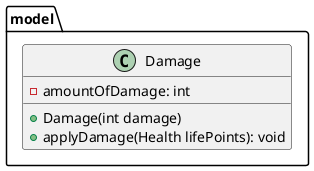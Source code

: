 @startuml
'https://plantuml.com/class-diagram

package model {
    class Damage {
        - amountOfDamage: int

        + Damage(int damage)
        + applyDamage(Health lifePoints): void
    }
}

@enduml